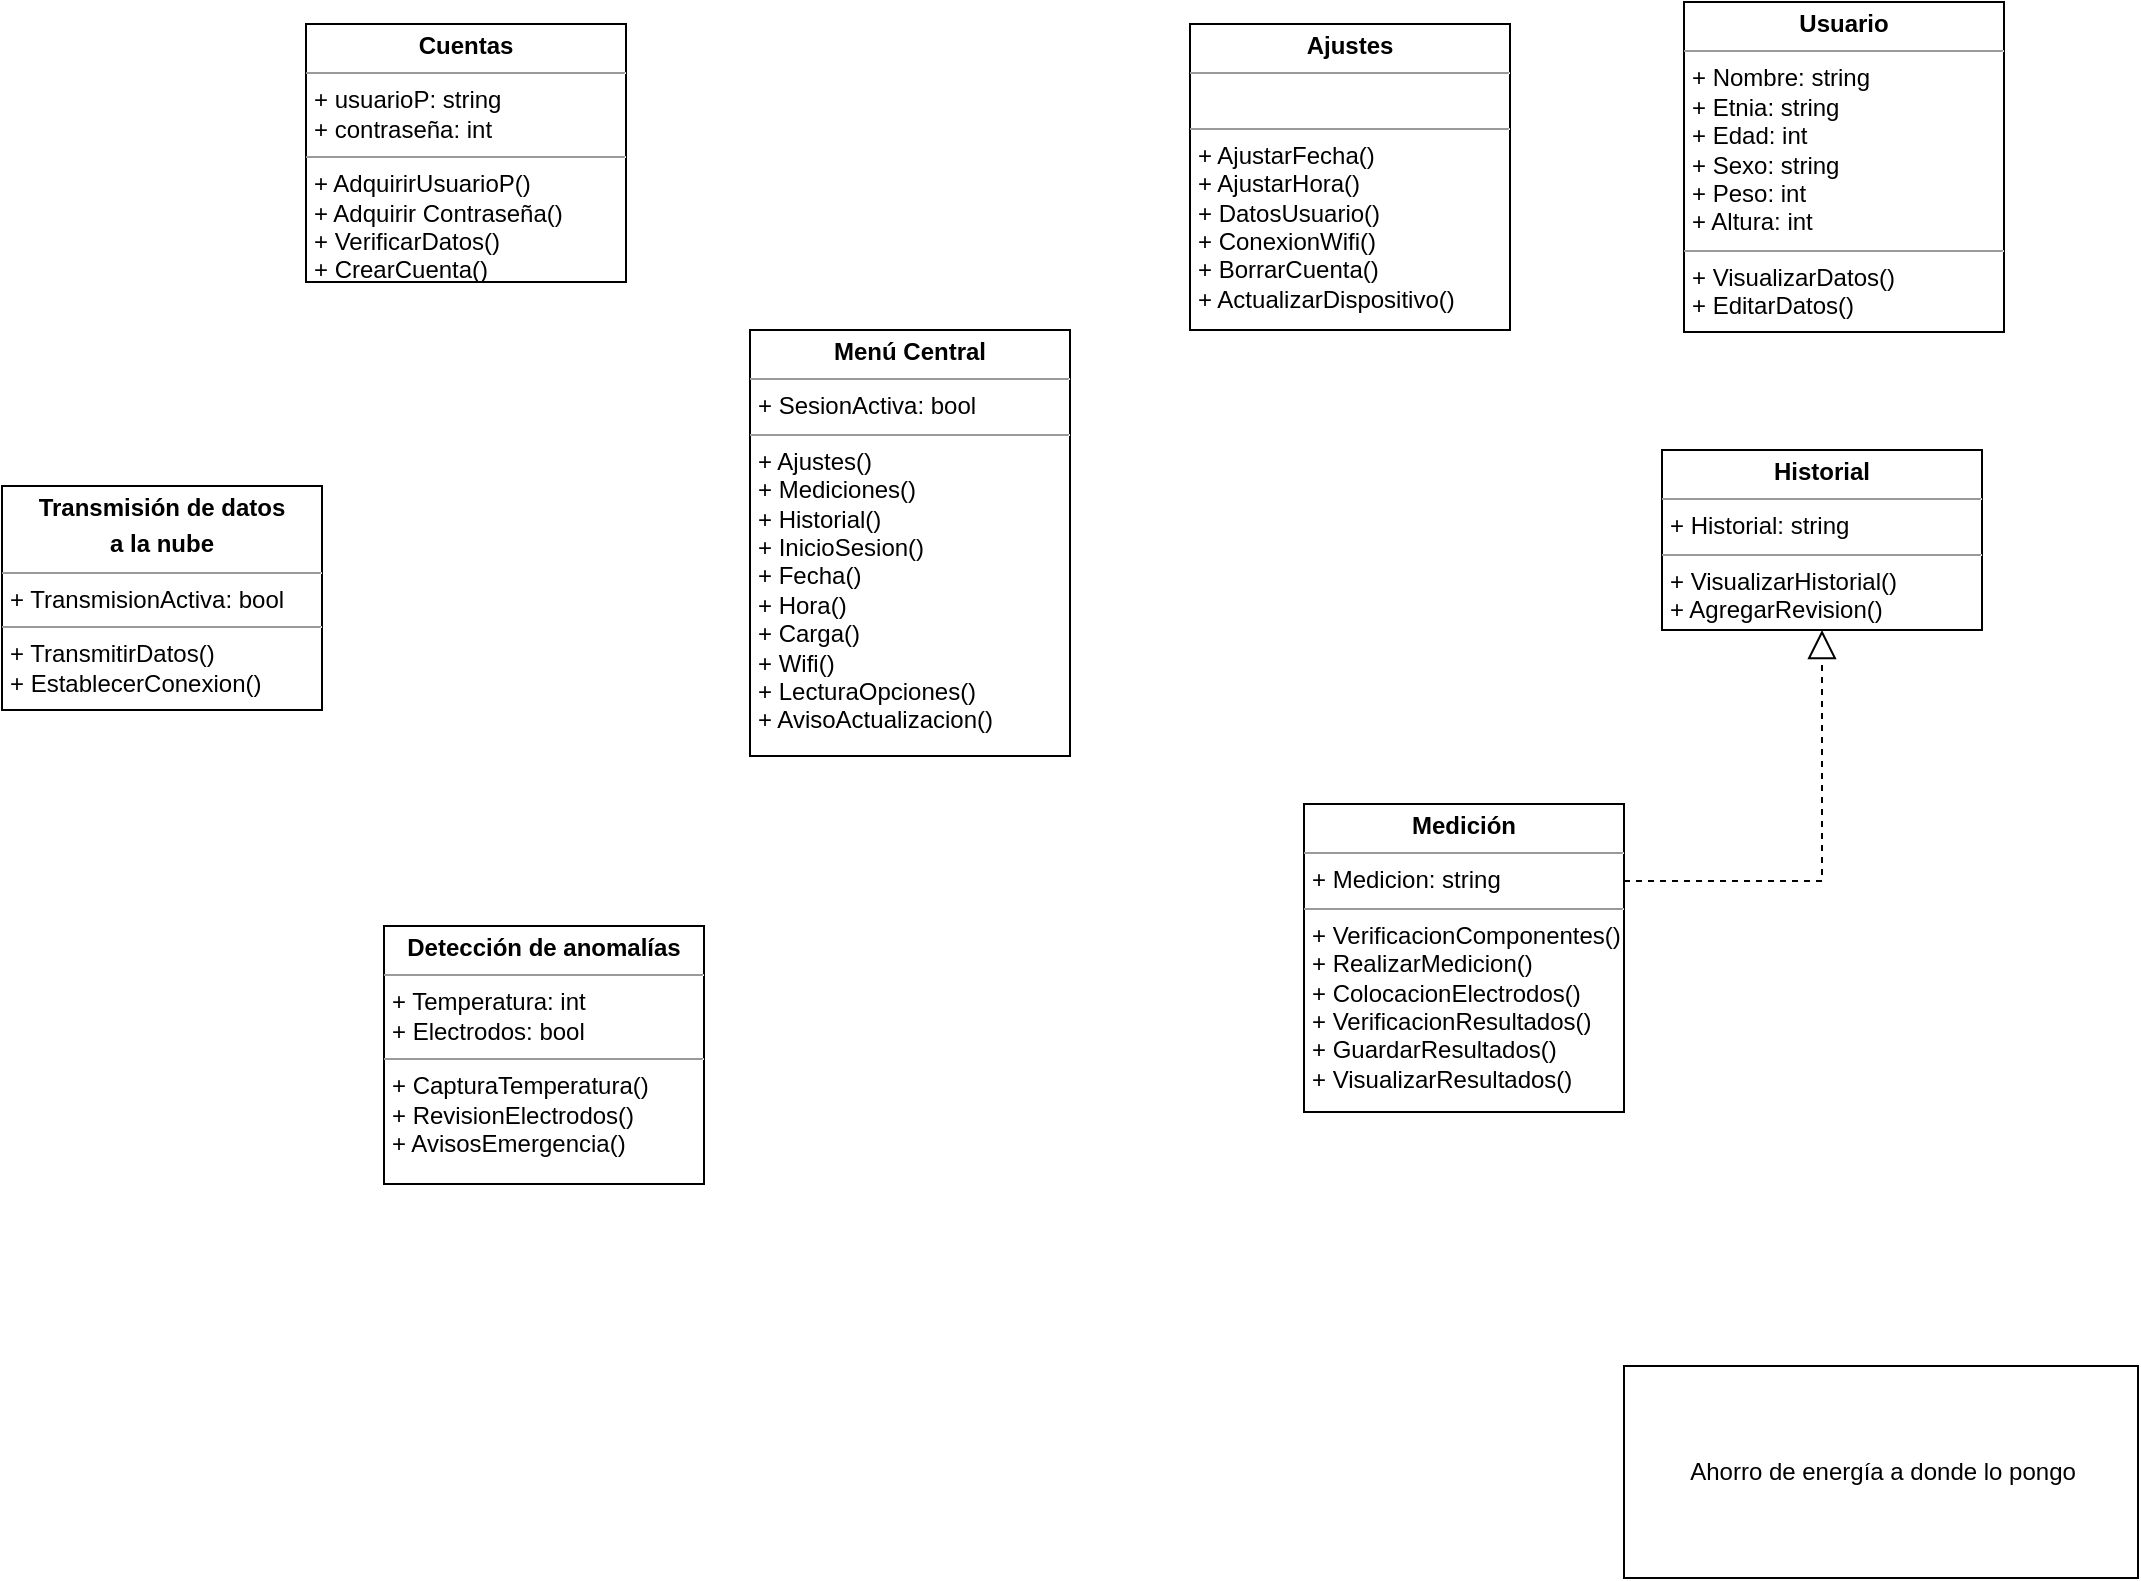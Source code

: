 <mxfile version="15.4.1" type="github">
  <diagram id="XaWv4jqbw5jjv5fujQdN" name="Page-1">
    <mxGraphModel dx="1363" dy="757" grid="0" gridSize="10" guides="1" tooltips="1" connect="1" arrows="1" fold="1" page="1" pageScale="1" pageWidth="1100" pageHeight="850" math="0" shadow="0">
      <root>
        <mxCell id="0" />
        <mxCell id="1" parent="0" />
        <mxCell id="rATwCFPgNsltQCPlsfDQ-27" value="&lt;p style=&quot;margin: 0px ; margin-top: 4px ; text-align: center&quot;&gt;&lt;b&gt;Menú Central&lt;/b&gt;&lt;/p&gt;&lt;hr size=&quot;1&quot;&gt;&lt;p style=&quot;margin: 0px ; margin-left: 4px&quot;&gt;+ SesionActiva: bool&lt;/p&gt;&lt;hr size=&quot;1&quot;&gt;&lt;p style=&quot;margin: 0px ; margin-left: 4px&quot;&gt;+ Ajustes()&lt;/p&gt;&lt;p style=&quot;margin: 0px ; margin-left: 4px&quot;&gt;+ Mediciones()&lt;/p&gt;&lt;p style=&quot;margin: 0px ; margin-left: 4px&quot;&gt;+ Historial()&lt;/p&gt;&lt;p style=&quot;margin: 0px ; margin-left: 4px&quot;&gt;+ InicioSesion()&lt;/p&gt;&lt;p style=&quot;margin: 0px ; margin-left: 4px&quot;&gt;+ Fecha()&lt;/p&gt;&lt;p style=&quot;margin: 0px ; margin-left: 4px&quot;&gt;+ Hora()&lt;/p&gt;&lt;p style=&quot;margin: 0px ; margin-left: 4px&quot;&gt;+ Carga()&lt;/p&gt;&lt;p style=&quot;margin: 0px ; margin-left: 4px&quot;&gt;+ Wifi()&lt;/p&gt;&lt;p style=&quot;margin: 0px ; margin-left: 4px&quot;&gt;+ LecturaOpciones()&lt;/p&gt;&lt;p style=&quot;margin: 0px ; margin-left: 4px&quot;&gt;+ AvisoActualizacion()&lt;/p&gt;" style="verticalAlign=top;align=left;overflow=fill;fontSize=12;fontFamily=Helvetica;html=1;" parent="1" vertex="1">
          <mxGeometry x="401" y="188" width="160" height="213" as="geometry" />
        </mxCell>
        <mxCell id="FQU3taOWmxpRIaGkPZAU-1" value="&lt;p style=&quot;margin: 0px ; margin-top: 4px ; text-align: center&quot;&gt;&lt;b&gt;Medición&lt;/b&gt;&lt;/p&gt;&lt;hr size=&quot;1&quot;&gt;&lt;p style=&quot;margin: 0px ; margin-left: 4px&quot;&gt;+ Medicion: string&lt;/p&gt;&lt;hr size=&quot;1&quot;&gt;&lt;p style=&quot;margin: 0px ; margin-left: 4px&quot;&gt;+ VerificacionComponentes()&lt;/p&gt;&lt;p style=&quot;margin: 0px ; margin-left: 4px&quot;&gt;+ RealizarMedicion()&lt;/p&gt;&lt;p style=&quot;margin: 0px ; margin-left: 4px&quot;&gt;+ ColocacionElectrodos()&lt;/p&gt;&lt;p style=&quot;margin: 0px ; margin-left: 4px&quot;&gt;+ VerificacionResultados()&lt;/p&gt;&lt;p style=&quot;margin: 0px ; margin-left: 4px&quot;&gt;+ GuardarResultados()&lt;/p&gt;&lt;p style=&quot;margin: 0px ; margin-left: 4px&quot;&gt;+ VisualizarResultados()&lt;/p&gt;" style="verticalAlign=top;align=left;overflow=fill;fontSize=12;fontFamily=Helvetica;html=1;" parent="1" vertex="1">
          <mxGeometry x="678" y="425" width="160" height="154" as="geometry" />
        </mxCell>
        <mxCell id="FQU3taOWmxpRIaGkPZAU-2" value="&lt;p style=&quot;margin: 0px ; margin-top: 4px ; text-align: center&quot;&gt;&lt;b&gt;Cuentas&lt;/b&gt;&lt;/p&gt;&lt;hr size=&quot;1&quot;&gt;&lt;p style=&quot;margin: 0px ; margin-left: 4px&quot;&gt;+ usuarioP: string&lt;/p&gt;&lt;p style=&quot;margin: 0px ; margin-left: 4px&quot;&gt;+ contraseña: int&lt;/p&gt;&lt;hr size=&quot;1&quot;&gt;&lt;p style=&quot;margin: 0px ; margin-left: 4px&quot;&gt;+ AdquirirUsuarioP()&lt;/p&gt;&lt;p style=&quot;margin: 0px ; margin-left: 4px&quot;&gt;+ Adquirir Contraseña()&lt;/p&gt;&lt;p style=&quot;margin: 0px ; margin-left: 4px&quot;&gt;+ VerificarDatos()&lt;/p&gt;&lt;p style=&quot;margin: 0px ; margin-left: 4px&quot;&gt;+ CrearCuenta()&lt;/p&gt;" style="verticalAlign=top;align=left;overflow=fill;fontSize=12;fontFamily=Helvetica;html=1;" parent="1" vertex="1">
          <mxGeometry x="179" y="35" width="160" height="129" as="geometry" />
        </mxCell>
        <mxCell id="FQU3taOWmxpRIaGkPZAU-5" value="&lt;p style=&quot;margin: 0px ; margin-top: 4px ; text-align: center&quot;&gt;&lt;b&gt;Ajustes&lt;/b&gt;&lt;/p&gt;&lt;hr size=&quot;1&quot;&gt;&lt;p style=&quot;margin: 0px ; margin-left: 4px&quot;&gt;&lt;br&gt;&lt;/p&gt;&lt;hr size=&quot;1&quot;&gt;&lt;p style=&quot;margin: 0px ; margin-left: 4px&quot;&gt;+ AjustarFecha()&lt;/p&gt;&lt;p style=&quot;margin: 0px ; margin-left: 4px&quot;&gt;+ AjustarHora()&lt;/p&gt;&lt;p style=&quot;margin: 0px ; margin-left: 4px&quot;&gt;+ DatosUsuario()&lt;/p&gt;&lt;p style=&quot;margin: 0px ; margin-left: 4px&quot;&gt;+ ConexionWifi()&lt;/p&gt;&lt;p style=&quot;margin: 0px ; margin-left: 4px&quot;&gt;+ BorrarCuenta()&lt;/p&gt;&lt;p style=&quot;margin: 0px ; margin-left: 4px&quot;&gt;+ ActualizarDispositivo()&lt;/p&gt;" style="verticalAlign=top;align=left;overflow=fill;fontSize=12;fontFamily=Helvetica;html=1;" parent="1" vertex="1">
          <mxGeometry x="621" y="35" width="160" height="153" as="geometry" />
        </mxCell>
        <mxCell id="FQU3taOWmxpRIaGkPZAU-7" value="&lt;p style=&quot;margin: 0px ; margin-top: 4px ; text-align: center&quot;&gt;&lt;b&gt;Usuario&lt;/b&gt;&lt;/p&gt;&lt;hr size=&quot;1&quot;&gt;&lt;p style=&quot;margin: 0px ; margin-left: 4px&quot;&gt;+ Nombre: string&lt;/p&gt;&lt;p style=&quot;margin: 0px ; margin-left: 4px&quot;&gt;+ Etnia: string&lt;/p&gt;&lt;p style=&quot;margin: 0px ; margin-left: 4px&quot;&gt;+ Edad: int&lt;/p&gt;&lt;p style=&quot;margin: 0px ; margin-left: 4px&quot;&gt;+ Sexo: string&lt;/p&gt;&lt;p style=&quot;margin: 0px ; margin-left: 4px&quot;&gt;+ Peso: int&lt;/p&gt;&lt;p style=&quot;margin: 0px ; margin-left: 4px&quot;&gt;+ Altura: int&lt;/p&gt;&lt;hr size=&quot;1&quot;&gt;&lt;p style=&quot;margin: 0px ; margin-left: 4px&quot;&gt;+ VisualizarDatos()&lt;br&gt;&lt;/p&gt;&lt;p style=&quot;margin: 0px ; margin-left: 4px&quot;&gt;+ EditarDatos()&lt;/p&gt;&lt;p style=&quot;margin: 0px ; margin-left: 4px&quot;&gt;&lt;br&gt;&lt;/p&gt;" style="verticalAlign=top;align=left;overflow=fill;fontSize=12;fontFamily=Helvetica;html=1;" parent="1" vertex="1">
          <mxGeometry x="868" y="24" width="160" height="165" as="geometry" />
        </mxCell>
        <mxCell id="UsCl_k0fAf9GDx7QErYr-1" value="&lt;p style=&quot;margin: 0px ; margin-top: 4px ; text-align: center&quot;&gt;&lt;b&gt;Historial&lt;/b&gt;&lt;/p&gt;&lt;hr size=&quot;1&quot;&gt;&lt;p style=&quot;margin: 0px ; margin-left: 4px&quot;&gt;+ Historial: string&lt;/p&gt;&lt;hr size=&quot;1&quot;&gt;&lt;p style=&quot;margin: 0px ; margin-left: 4px&quot;&gt;+ VisualizarHistorial()&lt;/p&gt;&lt;p style=&quot;margin: 0px ; margin-left: 4px&quot;&gt;+ AgregarRevision()&lt;/p&gt;" style="verticalAlign=top;align=left;overflow=fill;fontSize=12;fontFamily=Helvetica;html=1;" vertex="1" parent="1">
          <mxGeometry x="857" y="248" width="160" height="90" as="geometry" />
        </mxCell>
        <mxCell id="UsCl_k0fAf9GDx7QErYr-2" value="" style="endArrow=block;dashed=1;endFill=0;endSize=12;html=1;rounded=0;edgeStyle=orthogonalEdgeStyle;exitX=1;exitY=0.25;exitDx=0;exitDy=0;entryX=0.5;entryY=1;entryDx=0;entryDy=0;" edge="1" parent="1" source="FQU3taOWmxpRIaGkPZAU-1" target="UsCl_k0fAf9GDx7QErYr-1">
          <mxGeometry width="160" relative="1" as="geometry">
            <mxPoint x="870" y="467" as="sourcePoint" />
            <mxPoint x="1030" y="467" as="targetPoint" />
          </mxGeometry>
        </mxCell>
        <mxCell id="UsCl_k0fAf9GDx7QErYr-3" value="&lt;p style=&quot;margin: 0px ; margin-top: 4px ; text-align: center&quot;&gt;&lt;b&gt;Detección de anomalías&lt;/b&gt;&lt;/p&gt;&lt;hr size=&quot;1&quot;&gt;&lt;p style=&quot;margin: 0px ; margin-left: 4px&quot;&gt;+ Temperatura: int&lt;/p&gt;&lt;p style=&quot;margin: 0px ; margin-left: 4px&quot;&gt;+ Electrodos: bool&lt;/p&gt;&lt;hr size=&quot;1&quot;&gt;&lt;p style=&quot;margin: 0px ; margin-left: 4px&quot;&gt;+ CapturaTemperatura()&lt;/p&gt;&lt;p style=&quot;margin: 0px ; margin-left: 4px&quot;&gt;+ RevisionElectrodos()&lt;/p&gt;&lt;p style=&quot;margin: 0px ; margin-left: 4px&quot;&gt;+ AvisosEmergencia()&lt;/p&gt;" style="verticalAlign=top;align=left;overflow=fill;fontSize=12;fontFamily=Helvetica;html=1;" vertex="1" parent="1">
          <mxGeometry x="218" y="486" width="160" height="129" as="geometry" />
        </mxCell>
        <mxCell id="UsCl_k0fAf9GDx7QErYr-5" value="&lt;p style=&quot;margin: 0px ; margin-top: 4px ; text-align: center&quot;&gt;&lt;b&gt;Transmisión de datos&lt;/b&gt;&lt;/p&gt;&lt;p style=&quot;margin: 0px ; margin-top: 4px ; text-align: center&quot;&gt;&lt;b&gt;a la nube&lt;/b&gt;&lt;/p&gt;&lt;hr size=&quot;1&quot;&gt;&lt;p style=&quot;margin: 0px ; margin-left: 4px&quot;&gt;+ TransmisionActiva: bool&lt;/p&gt;&lt;hr size=&quot;1&quot;&gt;&lt;p style=&quot;margin: 0px ; margin-left: 4px&quot;&gt;+ TransmitirDatos()&lt;/p&gt;&lt;p style=&quot;margin: 0px ; margin-left: 4px&quot;&gt;+ EstablecerConexion()&lt;/p&gt;" style="verticalAlign=top;align=left;overflow=fill;fontSize=12;fontFamily=Helvetica;html=1;" vertex="1" parent="1">
          <mxGeometry x="27" y="266" width="160" height="112" as="geometry" />
        </mxCell>
        <mxCell id="UsCl_k0fAf9GDx7QErYr-7" value="Ahorro de energía a donde lo pongo" style="html=1;" vertex="1" parent="1">
          <mxGeometry x="838" y="706" width="257" height="106" as="geometry" />
        </mxCell>
      </root>
    </mxGraphModel>
  </diagram>
</mxfile>
